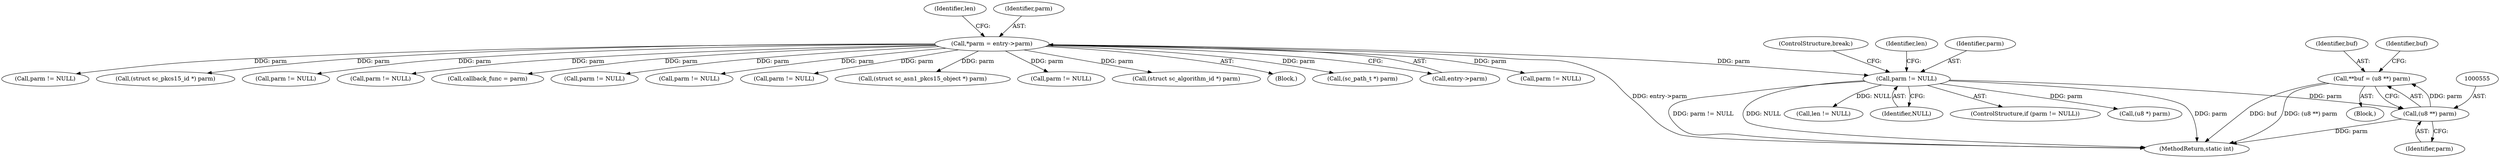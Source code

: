 digraph "0_OpenSC_a3fc7693f3a035a8a7921cffb98432944bb42740@pointer" {
"1000552" [label="(Call,**buf = (u8 **) parm)"];
"1000554" [label="(Call,(u8 **) parm)"];
"1000536" [label="(Call,parm != NULL)"];
"1000110" [label="(Call,*parm = entry->parm)"];
"1000452" [label="(Call,parm != NULL)"];
"1000541" [label="(Call,len != NULL)"];
"1000128" [label="(Call,callback_func = parm)"];
"1000770" [label="(MethodReturn,static int)"];
"1000535" [label="(ControlStructure,if (parm != NULL))"];
"1000589" [label="(Call,(u8 *) parm)"];
"1000218" [label="(Call,parm != NULL)"];
"1000542" [label="(Identifier,len)"];
"1000118" [label="(Identifier,len)"];
"1000252" [label="(Call,parm != NULL)"];
"1000536" [label="(Call,parm != NULL)"];
"1000552" [label="(Call,**buf = (u8 **) parm)"];
"1000521" [label="(Call,parm != NULL)"];
"1000677" [label="(Call,(struct sc_asn1_pkcs15_object *) parm)"];
"1000537" [label="(Identifier,parm)"];
"1000110" [label="(Call,*parm = entry->parm)"];
"1000162" [label="(Call,parm != NULL)"];
"1000604" [label="(ControlStructure,break;)"];
"1000695" [label="(Call,(struct sc_algorithm_id *) parm)"];
"1000550" [label="(Block,)"];
"1000108" [label="(Block,)"];
"1000554" [label="(Call,(u8 **) parm)"];
"1000618" [label="(Call,(sc_path_t *) parm)"];
"1000559" [label="(Identifier,buf)"];
"1000112" [label="(Call,entry->parm)"];
"1000111" [label="(Identifier,parm)"];
"1000553" [label="(Identifier,buf)"];
"1000346" [label="(Call,parm != NULL)"];
"1000362" [label="(Call,parm != NULL)"];
"1000556" [label="(Identifier,parm)"];
"1000538" [label="(Identifier,NULL)"];
"1000634" [label="(Call,(struct sc_pkcs15_id *) parm)"];
"1000185" [label="(Call,parm != NULL)"];
"1000552" -> "1000550"  [label="AST: "];
"1000552" -> "1000554"  [label="CFG: "];
"1000553" -> "1000552"  [label="AST: "];
"1000554" -> "1000552"  [label="AST: "];
"1000559" -> "1000552"  [label="CFG: "];
"1000552" -> "1000770"  [label="DDG: buf"];
"1000552" -> "1000770"  [label="DDG: (u8 **) parm"];
"1000554" -> "1000552"  [label="DDG: parm"];
"1000554" -> "1000556"  [label="CFG: "];
"1000555" -> "1000554"  [label="AST: "];
"1000556" -> "1000554"  [label="AST: "];
"1000554" -> "1000770"  [label="DDG: parm"];
"1000536" -> "1000554"  [label="DDG: parm"];
"1000536" -> "1000535"  [label="AST: "];
"1000536" -> "1000538"  [label="CFG: "];
"1000537" -> "1000536"  [label="AST: "];
"1000538" -> "1000536"  [label="AST: "];
"1000542" -> "1000536"  [label="CFG: "];
"1000604" -> "1000536"  [label="CFG: "];
"1000536" -> "1000770"  [label="DDG: parm != NULL"];
"1000536" -> "1000770"  [label="DDG: NULL"];
"1000536" -> "1000770"  [label="DDG: parm"];
"1000110" -> "1000536"  [label="DDG: parm"];
"1000536" -> "1000541"  [label="DDG: NULL"];
"1000536" -> "1000589"  [label="DDG: parm"];
"1000110" -> "1000108"  [label="AST: "];
"1000110" -> "1000112"  [label="CFG: "];
"1000111" -> "1000110"  [label="AST: "];
"1000112" -> "1000110"  [label="AST: "];
"1000118" -> "1000110"  [label="CFG: "];
"1000110" -> "1000770"  [label="DDG: entry->parm"];
"1000110" -> "1000128"  [label="DDG: parm"];
"1000110" -> "1000162"  [label="DDG: parm"];
"1000110" -> "1000185"  [label="DDG: parm"];
"1000110" -> "1000218"  [label="DDG: parm"];
"1000110" -> "1000252"  [label="DDG: parm"];
"1000110" -> "1000346"  [label="DDG: parm"];
"1000110" -> "1000362"  [label="DDG: parm"];
"1000110" -> "1000452"  [label="DDG: parm"];
"1000110" -> "1000521"  [label="DDG: parm"];
"1000110" -> "1000618"  [label="DDG: parm"];
"1000110" -> "1000634"  [label="DDG: parm"];
"1000110" -> "1000677"  [label="DDG: parm"];
"1000110" -> "1000695"  [label="DDG: parm"];
}
